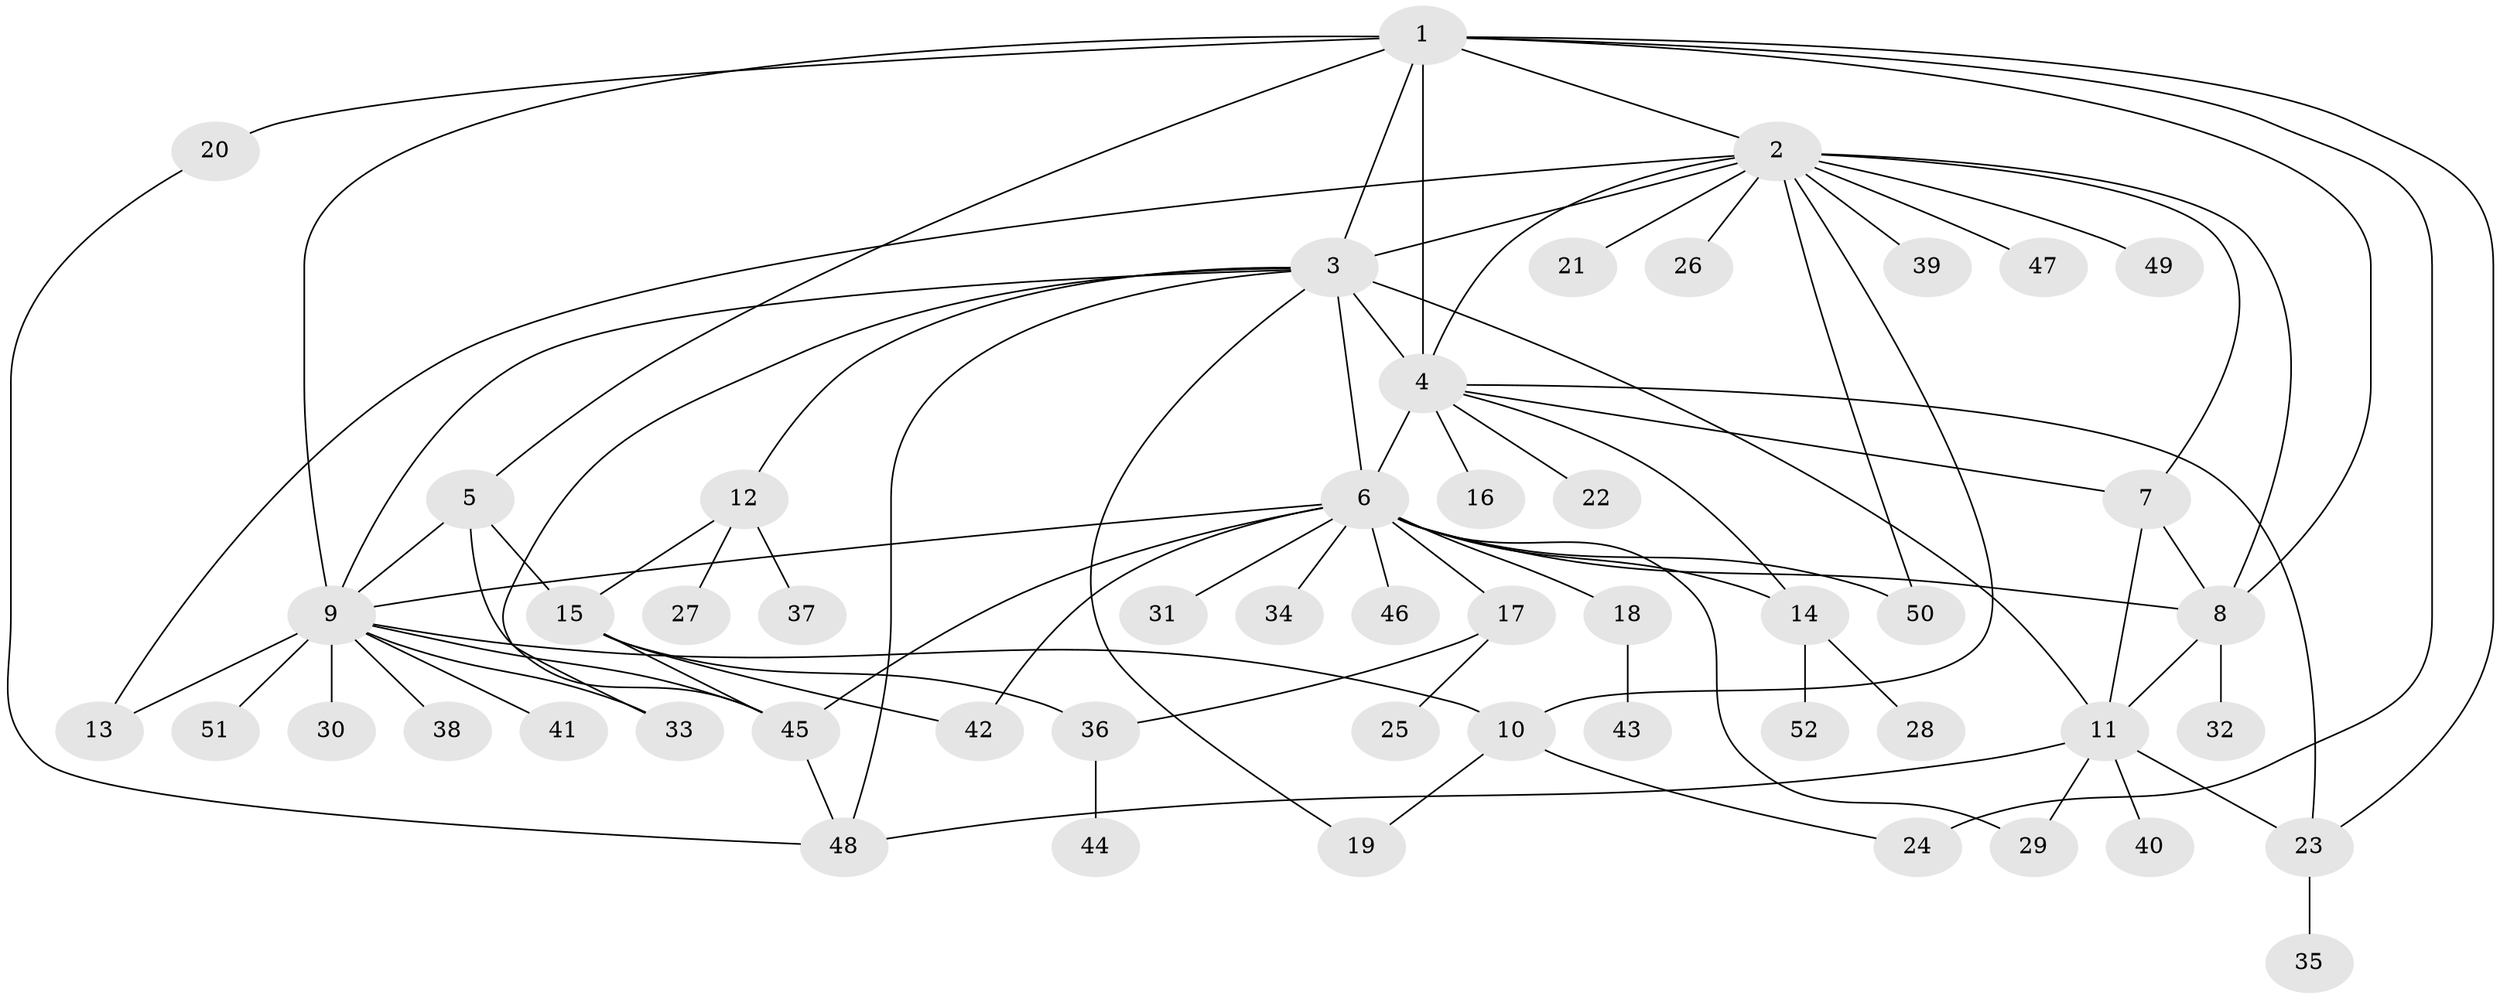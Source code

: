 // original degree distribution, {29: 0.009708737864077669, 14: 0.009708737864077669, 9: 0.009708737864077669, 1: 0.44660194174757284, 5: 0.06796116504854369, 16: 0.009708737864077669, 3: 0.11650485436893204, 8: 0.009708737864077669, 13: 0.009708737864077669, 2: 0.21359223300970873, 4: 0.08737864077669903, 6: 0.009708737864077669}
// Generated by graph-tools (version 1.1) at 2025/35/03/09/25 02:35:32]
// undirected, 52 vertices, 83 edges
graph export_dot {
graph [start="1"]
  node [color=gray90,style=filled];
  1;
  2;
  3;
  4;
  5;
  6;
  7;
  8;
  9;
  10;
  11;
  12;
  13;
  14;
  15;
  16;
  17;
  18;
  19;
  20;
  21;
  22;
  23;
  24;
  25;
  26;
  27;
  28;
  29;
  30;
  31;
  32;
  33;
  34;
  35;
  36;
  37;
  38;
  39;
  40;
  41;
  42;
  43;
  44;
  45;
  46;
  47;
  48;
  49;
  50;
  51;
  52;
  1 -- 2 [weight=1.0];
  1 -- 3 [weight=1.0];
  1 -- 4 [weight=16.0];
  1 -- 5 [weight=1.0];
  1 -- 8 [weight=1.0];
  1 -- 9 [weight=1.0];
  1 -- 20 [weight=2.0];
  1 -- 23 [weight=1.0];
  1 -- 24 [weight=2.0];
  2 -- 3 [weight=1.0];
  2 -- 4 [weight=1.0];
  2 -- 7 [weight=1.0];
  2 -- 8 [weight=1.0];
  2 -- 10 [weight=1.0];
  2 -- 13 [weight=1.0];
  2 -- 21 [weight=1.0];
  2 -- 26 [weight=1.0];
  2 -- 39 [weight=1.0];
  2 -- 47 [weight=1.0];
  2 -- 49 [weight=1.0];
  2 -- 50 [weight=1.0];
  3 -- 4 [weight=2.0];
  3 -- 6 [weight=1.0];
  3 -- 9 [weight=1.0];
  3 -- 11 [weight=2.0];
  3 -- 12 [weight=1.0];
  3 -- 19 [weight=1.0];
  3 -- 33 [weight=1.0];
  3 -- 48 [weight=1.0];
  4 -- 6 [weight=2.0];
  4 -- 7 [weight=1.0];
  4 -- 14 [weight=2.0];
  4 -- 16 [weight=2.0];
  4 -- 22 [weight=1.0];
  4 -- 23 [weight=2.0];
  5 -- 9 [weight=1.0];
  5 -- 15 [weight=1.0];
  5 -- 45 [weight=1.0];
  6 -- 8 [weight=1.0];
  6 -- 9 [weight=1.0];
  6 -- 14 [weight=1.0];
  6 -- 17 [weight=1.0];
  6 -- 18 [weight=1.0];
  6 -- 29 [weight=1.0];
  6 -- 31 [weight=1.0];
  6 -- 34 [weight=1.0];
  6 -- 42 [weight=1.0];
  6 -- 45 [weight=1.0];
  6 -- 46 [weight=1.0];
  6 -- 50 [weight=1.0];
  7 -- 8 [weight=1.0];
  7 -- 11 [weight=1.0];
  8 -- 11 [weight=2.0];
  8 -- 32 [weight=1.0];
  9 -- 10 [weight=1.0];
  9 -- 13 [weight=1.0];
  9 -- 30 [weight=1.0];
  9 -- 33 [weight=1.0];
  9 -- 38 [weight=1.0];
  9 -- 41 [weight=1.0];
  9 -- 45 [weight=1.0];
  9 -- 51 [weight=1.0];
  10 -- 19 [weight=1.0];
  10 -- 24 [weight=1.0];
  11 -- 23 [weight=1.0];
  11 -- 29 [weight=1.0];
  11 -- 40 [weight=1.0];
  11 -- 48 [weight=1.0];
  12 -- 15 [weight=1.0];
  12 -- 27 [weight=1.0];
  12 -- 37 [weight=1.0];
  14 -- 28 [weight=1.0];
  14 -- 52 [weight=1.0];
  15 -- 36 [weight=1.0];
  15 -- 42 [weight=1.0];
  15 -- 45 [weight=1.0];
  17 -- 25 [weight=1.0];
  17 -- 36 [weight=2.0];
  18 -- 43 [weight=1.0];
  20 -- 48 [weight=1.0];
  23 -- 35 [weight=1.0];
  36 -- 44 [weight=1.0];
  45 -- 48 [weight=1.0];
}
